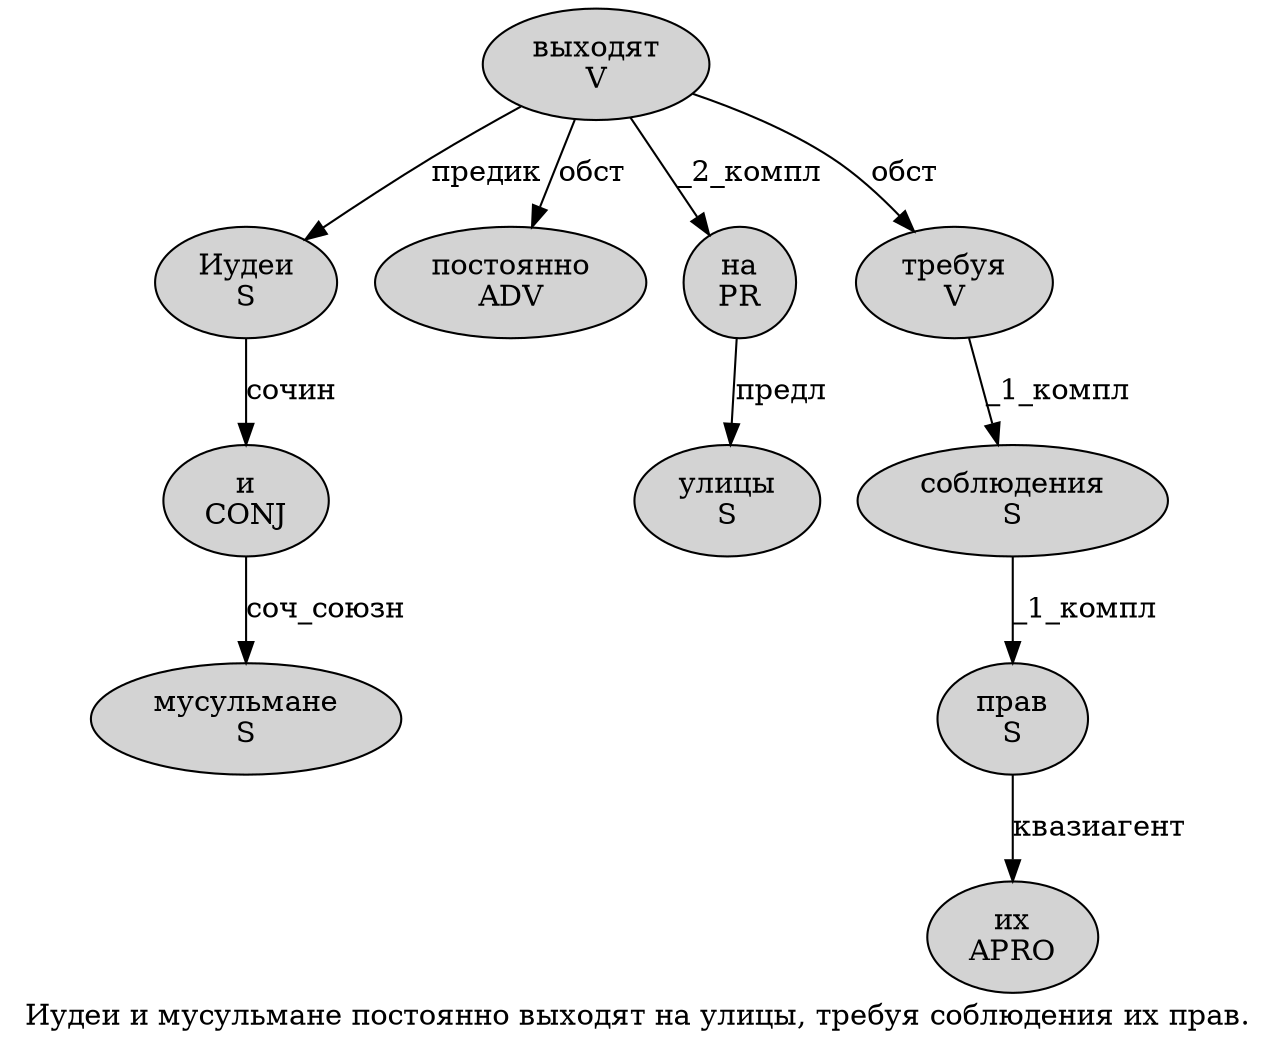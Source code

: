 digraph SENTENCE_1421 {
	graph [label="Иудеи и мусульмане постоянно выходят на улицы, требуя соблюдения их прав."]
	node [style=filled]
		0 [label="Иудеи
S" color="" fillcolor=lightgray penwidth=1 shape=ellipse]
		1 [label="и
CONJ" color="" fillcolor=lightgray penwidth=1 shape=ellipse]
		2 [label="мусульмане
S" color="" fillcolor=lightgray penwidth=1 shape=ellipse]
		3 [label="постоянно
ADV" color="" fillcolor=lightgray penwidth=1 shape=ellipse]
		4 [label="выходят
V" color="" fillcolor=lightgray penwidth=1 shape=ellipse]
		5 [label="на
PR" color="" fillcolor=lightgray penwidth=1 shape=ellipse]
		6 [label="улицы
S" color="" fillcolor=lightgray penwidth=1 shape=ellipse]
		8 [label="требуя
V" color="" fillcolor=lightgray penwidth=1 shape=ellipse]
		9 [label="соблюдения
S" color="" fillcolor=lightgray penwidth=1 shape=ellipse]
		10 [label="их
APRO" color="" fillcolor=lightgray penwidth=1 shape=ellipse]
		11 [label="прав
S" color="" fillcolor=lightgray penwidth=1 shape=ellipse]
			4 -> 0 [label="предик"]
			4 -> 3 [label="обст"]
			4 -> 5 [label="_2_компл"]
			4 -> 8 [label="обст"]
			9 -> 11 [label="_1_компл"]
			8 -> 9 [label="_1_компл"]
			5 -> 6 [label="предл"]
			11 -> 10 [label="квазиагент"]
			0 -> 1 [label="сочин"]
			1 -> 2 [label="соч_союзн"]
}